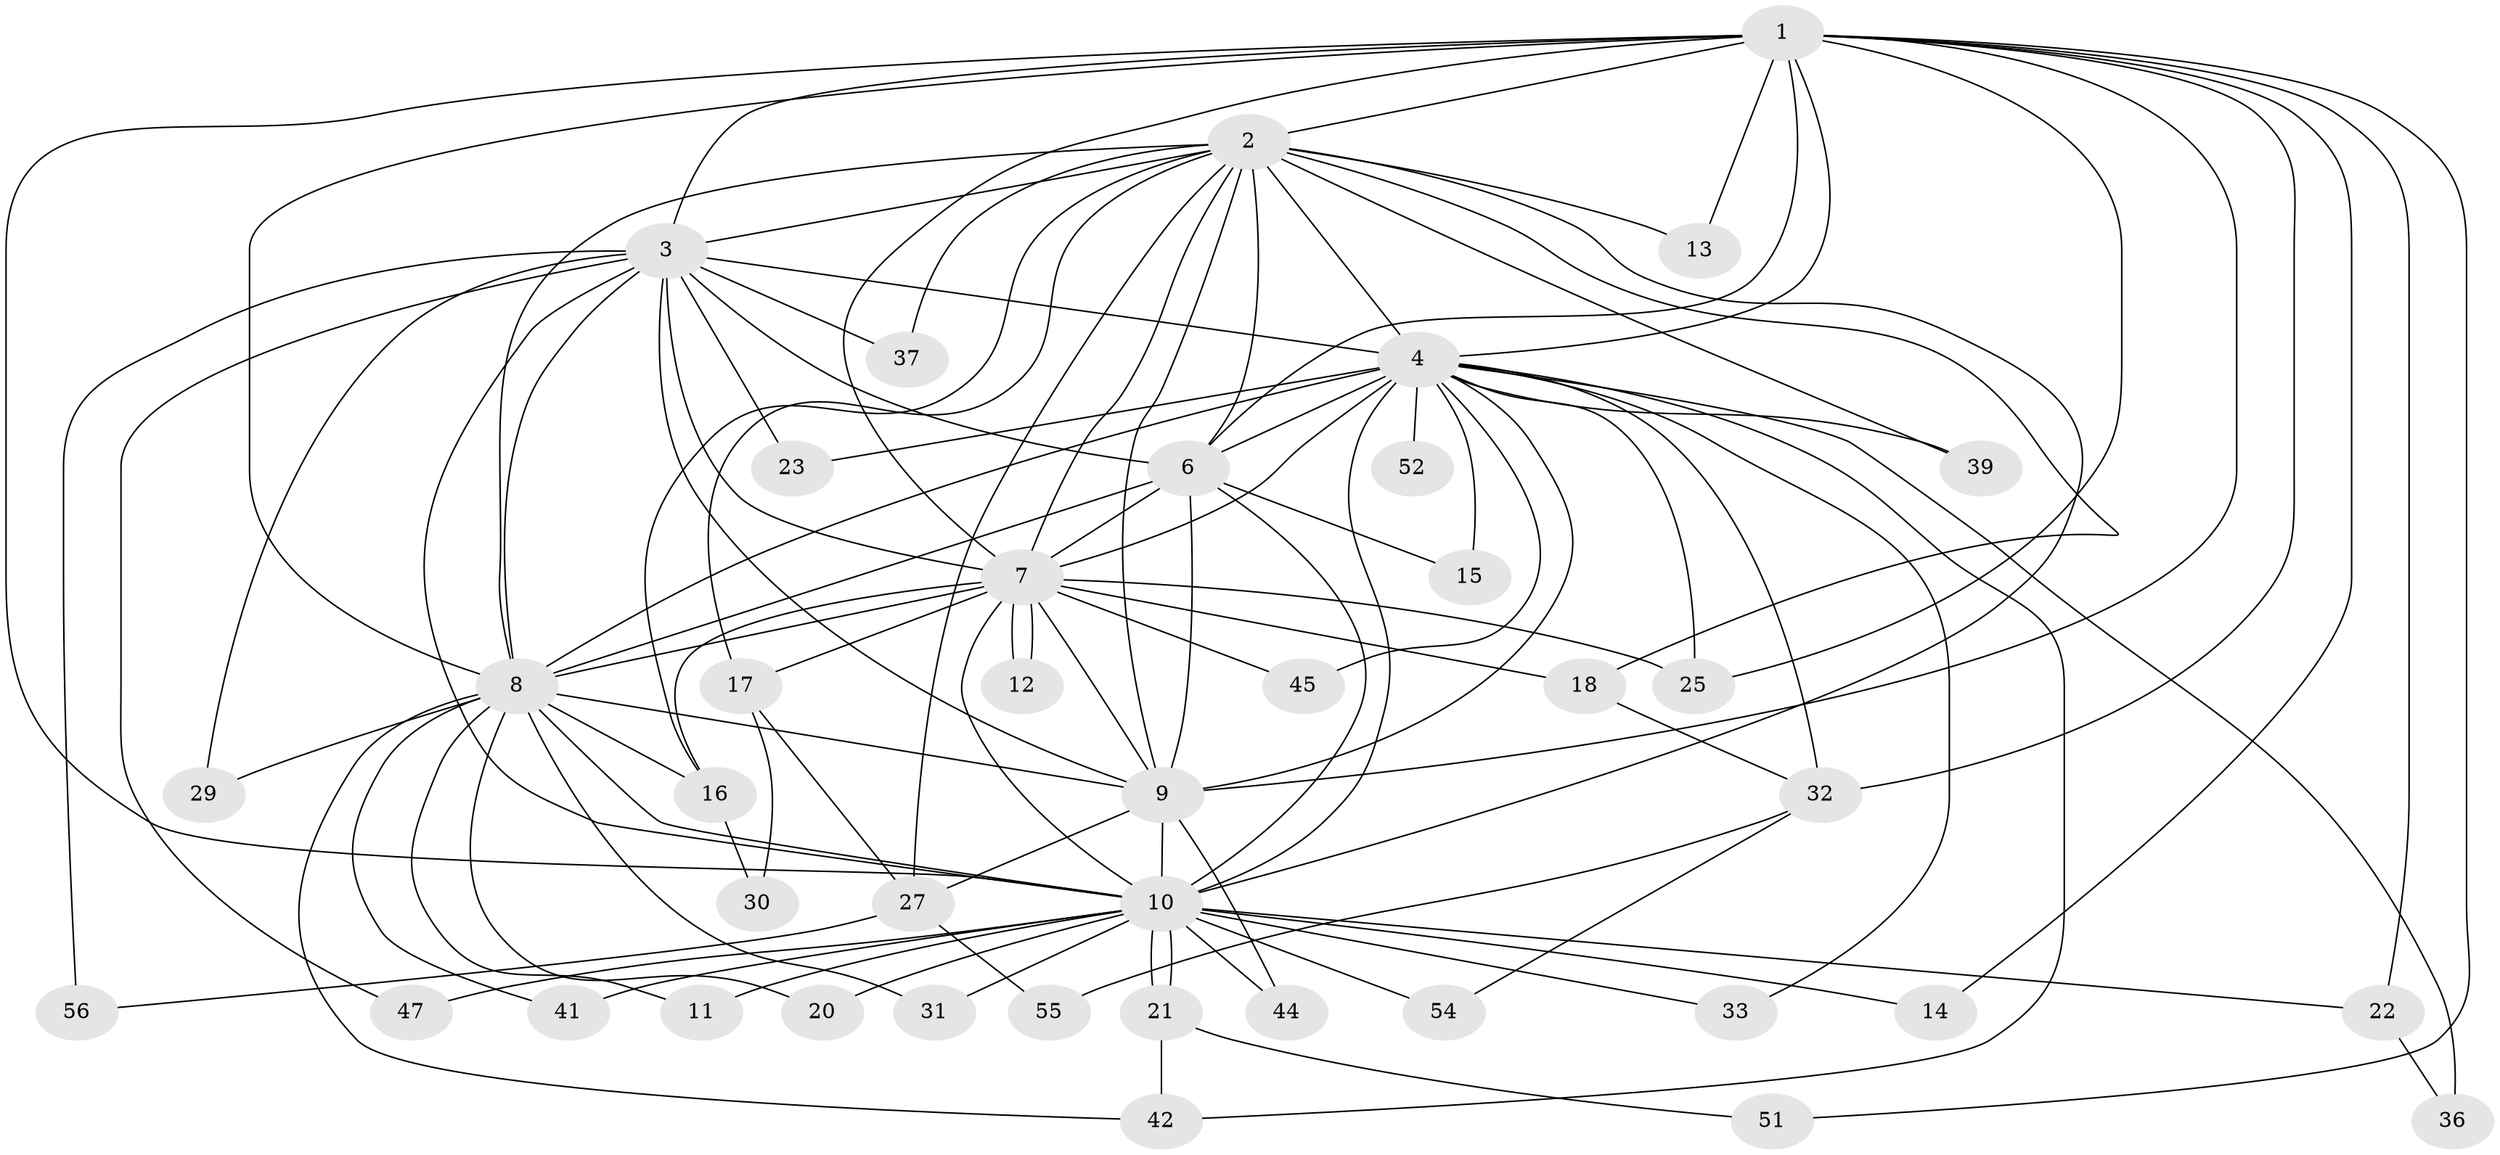 // original degree distribution, {19: 0.017543859649122806, 16: 0.03508771929824561, 15: 0.017543859649122806, 14: 0.017543859649122806, 12: 0.017543859649122806, 18: 0.03508771929824561, 13: 0.017543859649122806, 22: 0.017543859649122806, 2: 0.5964912280701754, 3: 0.12280701754385964, 4: 0.07017543859649122, 5: 0.03508771929824561}
// Generated by graph-tools (version 1.1) at 2025/11/02/27/25 16:11:02]
// undirected, 41 vertices, 104 edges
graph export_dot {
graph [start="1"]
  node [color=gray90,style=filled];
  1 [super="+28"];
  2 [super="+48"];
  3 [super="+34"];
  4 [super="+5"];
  6 [super="+57"];
  7 [super="+49"];
  8 [super="+43"];
  9 [super="+26"];
  10 [super="+19"];
  11;
  12;
  13 [super="+38"];
  14;
  15;
  16 [super="+53"];
  17 [super="+24"];
  18;
  20;
  21 [super="+35"];
  22;
  23;
  25 [super="+50"];
  27;
  29;
  30;
  31;
  32 [super="+40"];
  33;
  36;
  37;
  39;
  41;
  42 [super="+46"];
  44;
  45;
  47;
  51;
  52;
  54;
  55;
  56;
  1 -- 2;
  1 -- 3;
  1 -- 4 [weight=2];
  1 -- 6;
  1 -- 7 [weight=2];
  1 -- 8 [weight=2];
  1 -- 9 [weight=2];
  1 -- 10;
  1 -- 13 [weight=2];
  1 -- 14;
  1 -- 22;
  1 -- 25;
  1 -- 32;
  1 -- 51;
  2 -- 3;
  2 -- 4 [weight=2];
  2 -- 6;
  2 -- 7;
  2 -- 8;
  2 -- 9;
  2 -- 10;
  2 -- 13;
  2 -- 16;
  2 -- 17;
  2 -- 18;
  2 -- 37;
  2 -- 39;
  2 -- 27;
  3 -- 4 [weight=2];
  3 -- 6 [weight=2];
  3 -- 7;
  3 -- 8;
  3 -- 9;
  3 -- 10 [weight=2];
  3 -- 23;
  3 -- 29;
  3 -- 37;
  3 -- 47;
  3 -- 56;
  4 -- 6 [weight=2];
  4 -- 7 [weight=2];
  4 -- 8 [weight=2];
  4 -- 9 [weight=2];
  4 -- 10 [weight=2];
  4 -- 15;
  4 -- 23;
  4 -- 36;
  4 -- 45;
  4 -- 52 [weight=2];
  4 -- 32;
  4 -- 33;
  4 -- 39;
  4 -- 25;
  4 -- 42;
  6 -- 7;
  6 -- 8;
  6 -- 9;
  6 -- 10 [weight=2];
  6 -- 15;
  7 -- 8;
  7 -- 9;
  7 -- 10;
  7 -- 12;
  7 -- 12;
  7 -- 16;
  7 -- 17 [weight=2];
  7 -- 18;
  7 -- 45;
  7 -- 25;
  8 -- 9 [weight=2];
  8 -- 10;
  8 -- 11;
  8 -- 20;
  8 -- 29;
  8 -- 31;
  8 -- 41;
  8 -- 42;
  8 -- 16;
  9 -- 10;
  9 -- 27;
  9 -- 44;
  10 -- 11;
  10 -- 14;
  10 -- 21 [weight=2];
  10 -- 21;
  10 -- 22;
  10 -- 31;
  10 -- 33;
  10 -- 41;
  10 -- 44;
  10 -- 47;
  10 -- 54;
  10 -- 20;
  16 -- 30;
  17 -- 27;
  17 -- 30;
  18 -- 32;
  21 -- 51;
  21 -- 42;
  22 -- 36;
  27 -- 55;
  27 -- 56;
  32 -- 55;
  32 -- 54;
}
